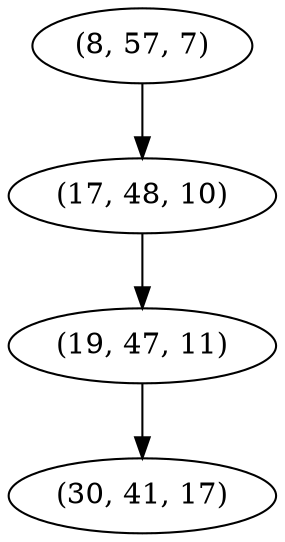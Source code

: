 digraph tree {
    "(8, 57, 7)";
    "(17, 48, 10)";
    "(19, 47, 11)";
    "(30, 41, 17)";
    "(8, 57, 7)" -> "(17, 48, 10)";
    "(17, 48, 10)" -> "(19, 47, 11)";
    "(19, 47, 11)" -> "(30, 41, 17)";
}
